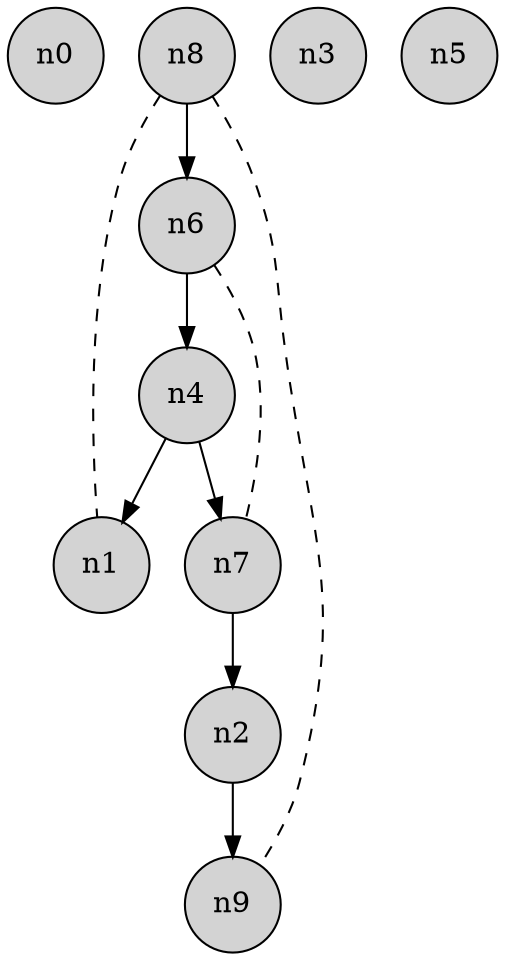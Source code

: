 digraph {
	node [shape = "circle"];

	n0 [style="filled"];

	n1 [style="filled"];
	n4 -> n1;
	n8 -> n1 [style = "dashed" arrowhead = "none" weight="0.5"];

	n2 [style="filled"];
	n7 -> n2;

	n3 [style="filled"];

	n4 [style="filled"];
	n6 -> n4;

	n5 [style="filled"];

	n6 [style="filled"];
	n8 -> n6;

	n7 [style="filled"];
	n4 -> n7;
	n6 -> n7 [style = "dashed" arrowhead = "none" weight="0.5"];

	n8 [style="filled"];

	n9 [style="filled"];
	n2 -> n9;
	n8 -> n9 [style = "dashed" arrowhead = "none" weight="0.5"];

}
